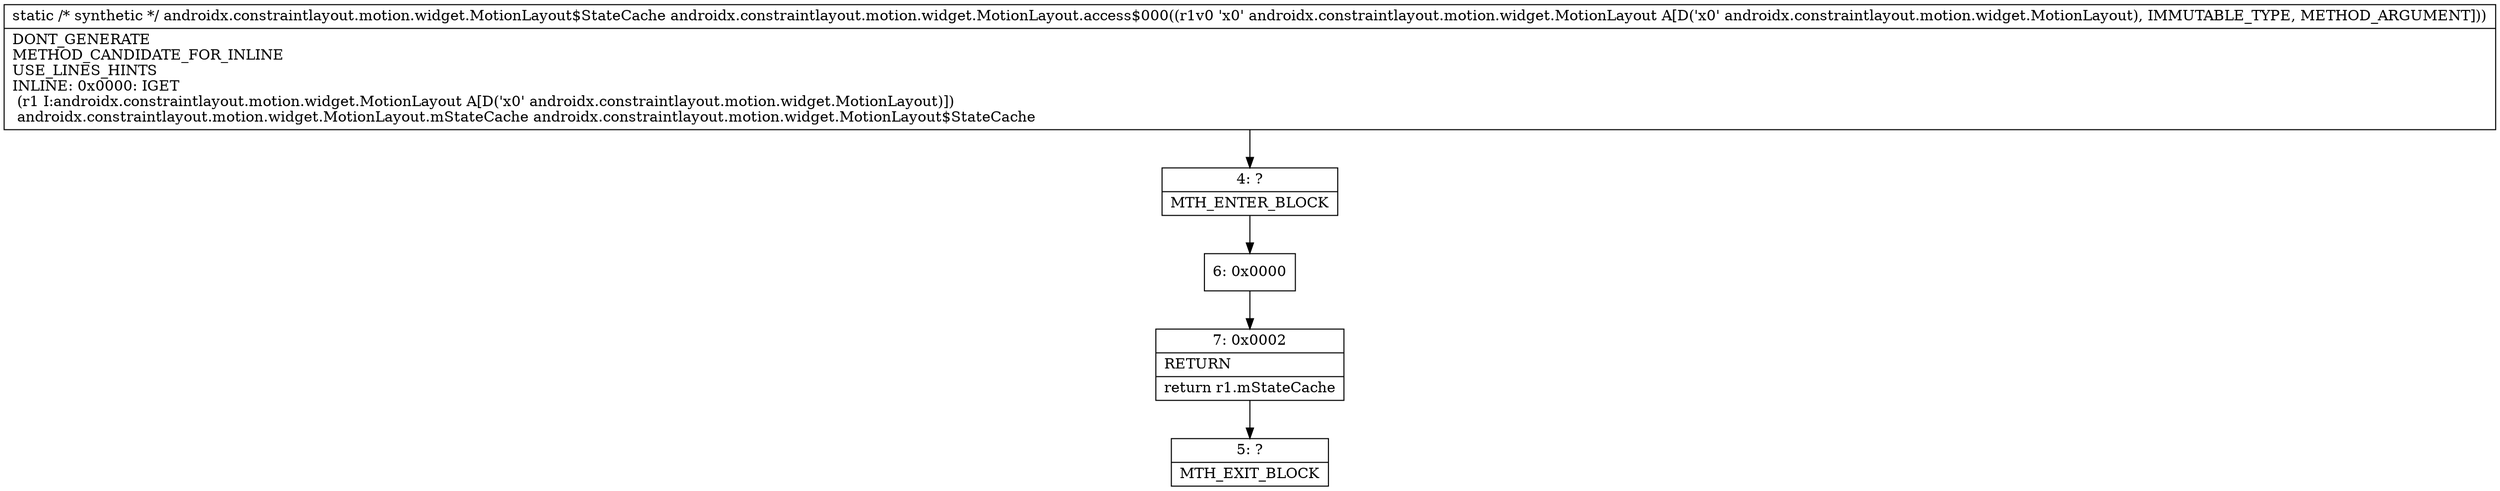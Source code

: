 digraph "CFG forandroidx.constraintlayout.motion.widget.MotionLayout.access$000(Landroidx\/constraintlayout\/motion\/widget\/MotionLayout;)Landroidx\/constraintlayout\/motion\/widget\/MotionLayout$StateCache;" {
Node_4 [shape=record,label="{4\:\ ?|MTH_ENTER_BLOCK\l}"];
Node_6 [shape=record,label="{6\:\ 0x0000}"];
Node_7 [shape=record,label="{7\:\ 0x0002|RETURN\l|return r1.mStateCache\l}"];
Node_5 [shape=record,label="{5\:\ ?|MTH_EXIT_BLOCK\l}"];
MethodNode[shape=record,label="{static \/* synthetic *\/ androidx.constraintlayout.motion.widget.MotionLayout$StateCache androidx.constraintlayout.motion.widget.MotionLayout.access$000((r1v0 'x0' androidx.constraintlayout.motion.widget.MotionLayout A[D('x0' androidx.constraintlayout.motion.widget.MotionLayout), IMMUTABLE_TYPE, METHOD_ARGUMENT]))  | DONT_GENERATE\lMETHOD_CANDIDATE_FOR_INLINE\lUSE_LINES_HINTS\lINLINE: 0x0000: IGET  \l  (r1 I:androidx.constraintlayout.motion.widget.MotionLayout A[D('x0' androidx.constraintlayout.motion.widget.MotionLayout)])\l androidx.constraintlayout.motion.widget.MotionLayout.mStateCache androidx.constraintlayout.motion.widget.MotionLayout$StateCache\l}"];
MethodNode -> Node_4;Node_4 -> Node_6;
Node_6 -> Node_7;
Node_7 -> Node_5;
}

